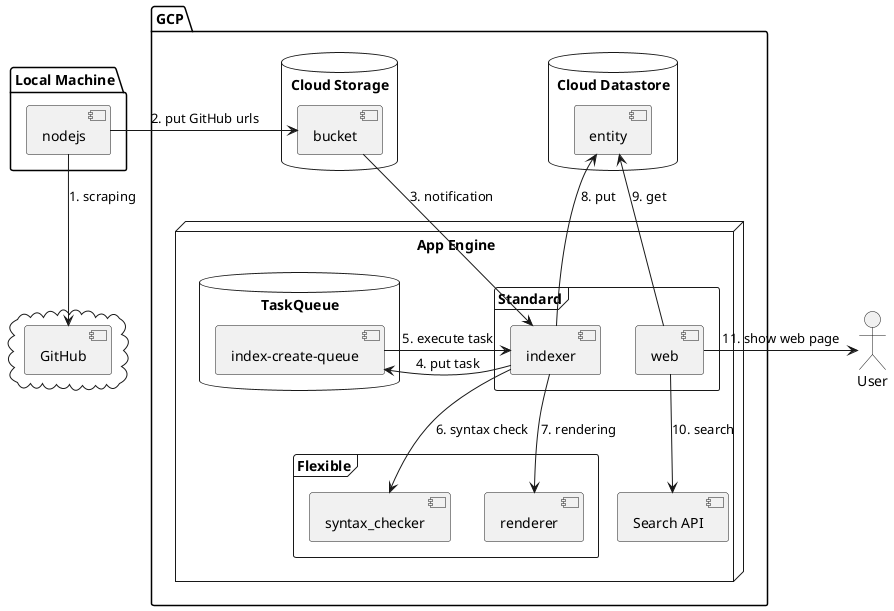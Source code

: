 @startuml
cloud {
    [GitHub] as github
}

package "Local Machine" {
    [nodejs] as scrape
}

package "GCP" {
    database "Cloud Datastore" as datastore {
        [entity]
    }
    
    database "Cloud Storage" as gcs {
        [bucket]
    }

    node "App Engine" {
        frame "Standard" {
            [indexer]
            [web]
        }
        frame "Flexible" {
            [syntax_checker]
            [renderer]
        }
        database "TaskQueue" as taskqueue {
            [index-create-queue] as queue
        }
        [Search API] as searchapi
    }
}

actor User as user

scrape --> github : 1. scraping
scrape -r-> bucket : 2. put GitHub urls
bucket -d-> indexer : 3. notification
indexer -l-> queue : 4. put task
queue -r-> indexer : 5. execute task
indexer --> syntax_checker : 6. syntax check
indexer --> renderer : 7. rendering
indexer -u-> entity : 8. put
web -u-> entity : 9. get
web -d-> searchapi : 10. search
web -r-> user : 11. show web page

@enduml
